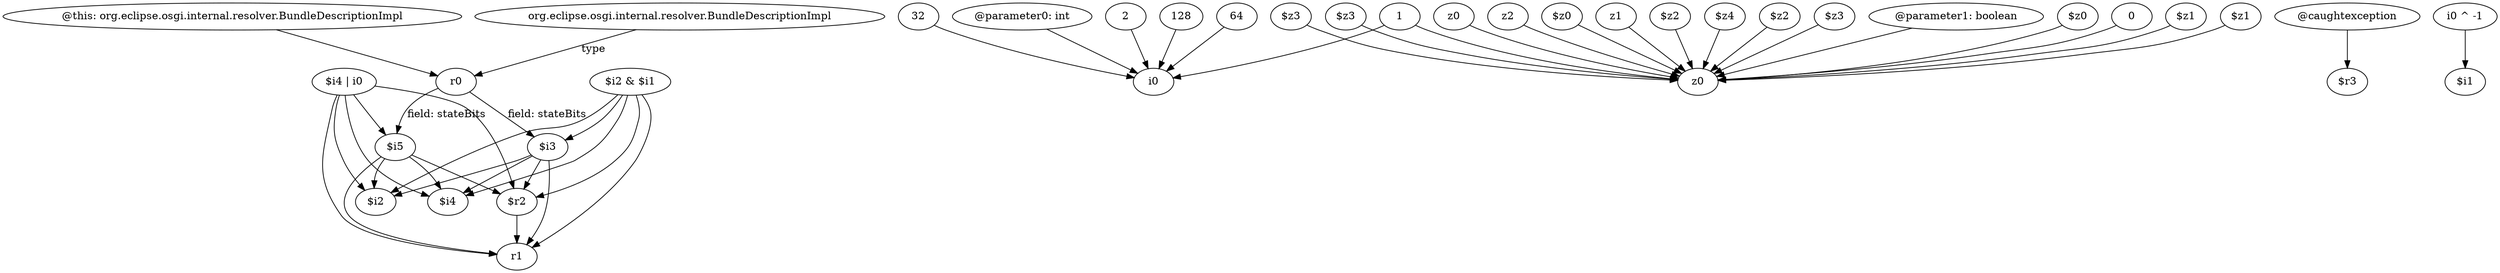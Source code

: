 digraph g {
0[label="$i4 | i0"]
1[label="$r2"]
0->1[label=""]
2[label="$i2 & $i1"]
3[label="r1"]
2->3[label=""]
4[label="@parameter0: int"]
5[label="i0"]
4->5[label=""]
6[label="$i2"]
0->6[label=""]
7[label="@parameter1: boolean"]
8[label="z0"]
7->8[label=""]
9[label="$i5"]
9->3[label=""]
10[label="$i3"]
10->6[label=""]
11[label="r0"]
11->10[label="field: stateBits"]
10->1[label=""]
12[label="@caughtexception"]
13[label="$r3"]
12->13[label=""]
14[label="$z0"]
14->8[label=""]
15[label="32"]
15->5[label=""]
16[label="$i4"]
10->16[label=""]
0->16[label=""]
17[label="0"]
17->8[label=""]
18[label="1"]
18->8[label=""]
2->6[label=""]
19[label="$z1"]
19->8[label=""]
20[label="$z1"]
20->8[label=""]
1->3[label=""]
21[label="$z3"]
21->8[label=""]
2->16[label=""]
22[label="$z3"]
22->8[label=""]
23[label="@this: org.eclipse.osgi.internal.resolver.BundleDescriptionImpl"]
23->11[label=""]
10->3[label=""]
24[label="org.eclipse.osgi.internal.resolver.BundleDescriptionImpl"]
24->11[label="type"]
25[label="2"]
25->5[label=""]
2->1[label=""]
0->3[label=""]
18->5[label=""]
26[label="z0"]
26->8[label=""]
27[label="128"]
27->5[label=""]
28[label="64"]
28->5[label=""]
29[label="z2"]
29->8[label=""]
9->16[label=""]
30[label="$z0"]
30->8[label=""]
0->9[label=""]
9->6[label=""]
31[label="z1"]
31->8[label=""]
32[label="$z2"]
32->8[label=""]
33[label="$z4"]
33->8[label=""]
34[label="i0 ^ -1"]
35[label="$i1"]
34->35[label=""]
9->1[label=""]
11->9[label="field: stateBits"]
2->10[label=""]
36[label="$z2"]
36->8[label=""]
37[label="$z3"]
37->8[label=""]
}